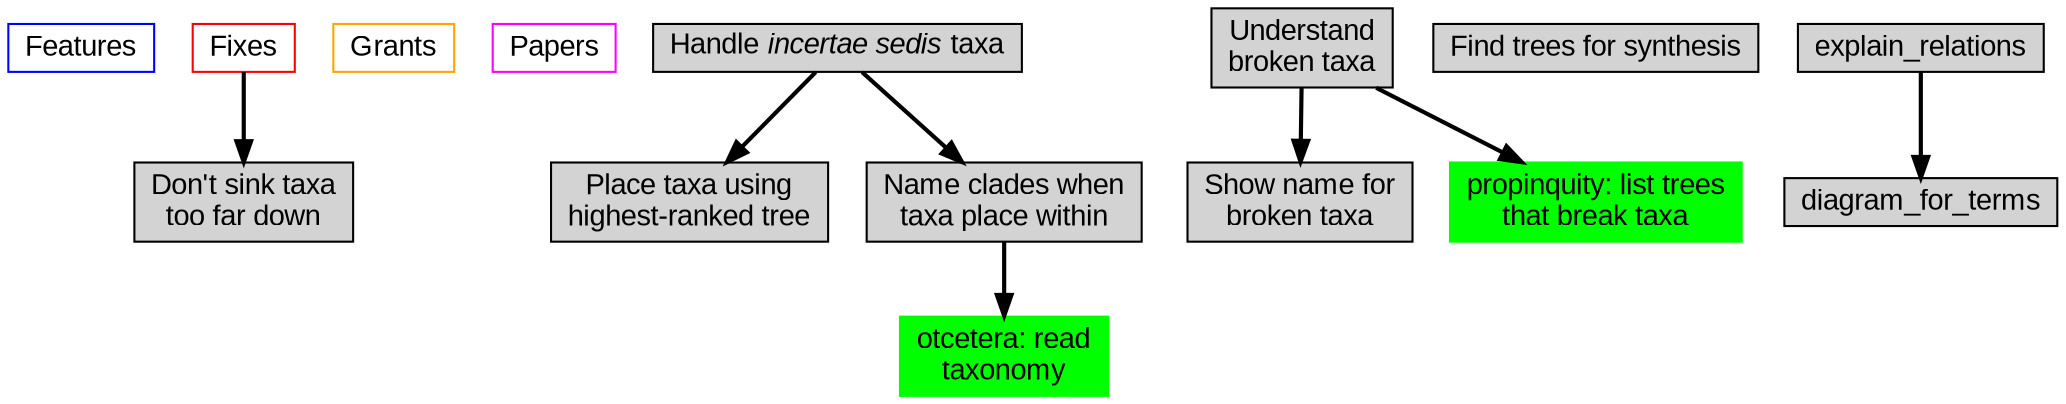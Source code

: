 digraph "token0" {
graph [ranksep=0.25, fontname=Arial,  nodesep=0.25, ranksep=0.5];
node [fontname=Arial, style=filled, height=0, width=0, shape=box];
edge [style="setlinewidth(2)"];

# To view this file, install xdot from
#   https://github.com/jrfonseca/xdot.py/network
#
# Or alternatively
#   % dot -Tpdf todo.dot > todo.pdf
# 

Features [color="blue", fillcolor="white"]

Fixes [color="red", fillcolor="white"]

Fixes -> "Don't sink taxa\ntoo far down"

Grants [color="orange", fillcolor="white"]

Papers [color="magenta", fillcolor="white"]

incertae_sedis [label=<Handle <i>incertae sedis</i> taxa>]

incertae_sedis -> place_taxa_using_highest_ranked_tree
place_taxa_using_highest_ranked_tree [label="Place taxa using\nhighest-ranked tree"]
#incertae_sedis -> try_including_unplaced_taxa_to_see_what_happens
incertae_sedis -> name_clades_when_taxa_placed_within

name_clades_when_taxa_placed_within -> otcetera_read_taxonomy
name_clades_when_taxa_placed_within [label="Name clades when\ntaxa place within"]

otcetera_read_taxonomy [label="otcetera: read\ntaxonomy", color="green"]

understand_broken_taxa [label="Understand\nbroken taxa"]

understand_broken_taxa -> show_name_for_broken_taxa
show_name_for_broken_taxa [label="Show name for\nbroken taxa"]
understand_broken_taxa -> propinquity_list_trees_that_break_taxa

propinquity_list_trees_that_break_taxa [label="propinquity: list trees\nthat break taxa", color="green"]

find_trees_for_synthesis [label="Find trees for synthesis"]

explain_relations -> diagram_for_terms

# subgraph cluster_vivax {
#
#       label="Vivax"; style=filled; bgcolor="#E0C0A0";
#
#       determine_origin_of_vivax;
#       vivax_africa_tree_human_ape;
#       vivax_complete_genome;
#       vivax_pacbio_genome;
#       vivax_africa_tree_human_ape
#       vivax_africa_get_more_sequence_from_human;
#       vivax_africa_download_ape_sequences;
#       vivax_get_enough_DNA_for_pacbio;
#    };

# Software [color="purple", fillcolor="white"]


}
